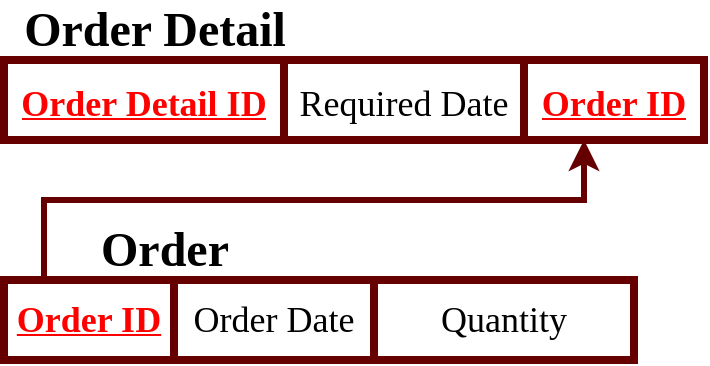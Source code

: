 <mxfile version="19.0.3" type="device"><diagram id="jSEapCUO8FHEQLfuhO35" name="1:1 Order"><mxGraphModel dx="868" dy="563" grid="1" gridSize="10" guides="1" tooltips="1" connect="1" arrows="1" fold="1" page="1" pageScale="1" pageWidth="850" pageHeight="1100" math="0" shadow="0"><root><mxCell id="0"/><mxCell id="1" parent="0"/><mxCell id="521JD_3CeRIxtGLDy2MM-1" value="" style="shape=table;startSize=0;container=1;collapsible=0;childLayout=tableLayout;fontFamily=Times New Roman;fontSize=18;fontColor=#000000;strokeWidth=4;strokeColor=#660000;" parent="1" vertex="1"><mxGeometry x="10" y="140" width="315" height="40" as="geometry"/></mxCell><mxCell id="521JD_3CeRIxtGLDy2MM-2" value="" style="shape=tableRow;horizontal=0;startSize=0;swimlaneHead=0;swimlaneBody=0;top=0;left=0;bottom=0;right=0;collapsible=0;dropTarget=0;fillColor=none;points=[[0,0.5],[1,0.5]];portConstraint=eastwest;fontFamily=Times New Roman;fontSize=18;fontColor=#000000;strokeWidth=2;" parent="521JD_3CeRIxtGLDy2MM-1" vertex="1"><mxGeometry width="315" height="40" as="geometry"/></mxCell><mxCell id="521JD_3CeRIxtGLDy2MM-3" value="&lt;b&gt;&lt;font color=&quot;#ff0000&quot; style=&quot;font-size: 18px;&quot;&gt;&lt;u style=&quot;&quot;&gt;Order ID&lt;/u&gt;&lt;/font&gt;&lt;/b&gt;" style="shape=partialRectangle;html=1;whiteSpace=wrap;connectable=0;overflow=hidden;fillColor=none;top=0;left=0;bottom=0;right=0;pointerEvents=1;fontFamily=Times New Roman;fontSize=18;fontColor=#000000;strokeWidth=2;" parent="521JD_3CeRIxtGLDy2MM-2" vertex="1"><mxGeometry width="85" height="40" as="geometry"><mxRectangle width="85" height="40" as="alternateBounds"/></mxGeometry></mxCell><mxCell id="521JD_3CeRIxtGLDy2MM-4" value="Order Date" style="shape=partialRectangle;html=1;whiteSpace=wrap;connectable=0;overflow=hidden;fillColor=none;top=0;left=0;bottom=0;right=0;pointerEvents=1;fontFamily=Times New Roman;fontSize=18;fontColor=#000000;strokeWidth=2;" parent="521JD_3CeRIxtGLDy2MM-2" vertex="1"><mxGeometry x="85" width="100" height="40" as="geometry"><mxRectangle width="100" height="40" as="alternateBounds"/></mxGeometry></mxCell><mxCell id="521JD_3CeRIxtGLDy2MM-5" value="Quantity" style="shape=partialRectangle;html=1;whiteSpace=wrap;connectable=0;overflow=hidden;fillColor=none;top=0;left=0;bottom=0;right=0;pointerEvents=1;fontFamily=Times New Roman;fontSize=18;fontColor=#000000;strokeWidth=2;" parent="521JD_3CeRIxtGLDy2MM-2" vertex="1"><mxGeometry x="185" width="130" height="40" as="geometry"><mxRectangle width="130" height="40" as="alternateBounds"/></mxGeometry></mxCell><mxCell id="521JD_3CeRIxtGLDy2MM-6" value="&lt;b&gt;&lt;font style=&quot;font-size: 24px;&quot;&gt;Order&lt;/font&gt;&lt;/b&gt;" style="text;html=1;align=center;verticalAlign=middle;resizable=0;points=[];autosize=1;strokeColor=none;fillColor=none;fontSize=18;fontFamily=Times New Roman;fontColor=#000000;" parent="1" vertex="1"><mxGeometry x="50" y="110" width="80" height="30" as="geometry"/></mxCell><mxCell id="521JD_3CeRIxtGLDy2MM-7" value="" style="shape=table;startSize=0;container=1;collapsible=0;childLayout=tableLayout;fontFamily=Times New Roman;fontSize=24;fontColor=#FF0000;strokeWidth=4;strokeColor=#660000;" parent="1" vertex="1"><mxGeometry x="10" y="30" width="350" height="40" as="geometry"/></mxCell><mxCell id="521JD_3CeRIxtGLDy2MM-8" value="" style="shape=tableRow;horizontal=0;startSize=0;swimlaneHead=0;swimlaneBody=0;top=0;left=0;bottom=0;right=0;collapsible=0;dropTarget=0;fillColor=none;points=[[0,0.5],[1,0.5]];portConstraint=eastwest;fontFamily=Times New Roman;fontSize=24;fontColor=#FF0000;strokeWidth=2;" parent="521JD_3CeRIxtGLDy2MM-7" vertex="1"><mxGeometry width="350" height="40" as="geometry"/></mxCell><mxCell id="521JD_3CeRIxtGLDy2MM-9" value="&lt;font style=&quot;font-size: 18px;&quot;&gt;&lt;b&gt;&lt;u&gt;Order Detail ID&lt;/u&gt;&lt;/b&gt;&lt;/font&gt;" style="shape=partialRectangle;html=1;whiteSpace=wrap;connectable=0;overflow=hidden;fillColor=none;top=0;left=0;bottom=0;right=0;pointerEvents=1;fontFamily=Times New Roman;fontSize=24;fontColor=#FF0000;strokeWidth=2;" parent="521JD_3CeRIxtGLDy2MM-8" vertex="1"><mxGeometry width="140" height="40" as="geometry"><mxRectangle width="140" height="40" as="alternateBounds"/></mxGeometry></mxCell><mxCell id="521JD_3CeRIxtGLDy2MM-10" value="&lt;span style=&quot;color: rgb(0, 0, 0); font-size: 18px;&quot;&gt;Required Date&lt;/span&gt;" style="shape=partialRectangle;html=1;whiteSpace=wrap;connectable=0;overflow=hidden;fillColor=none;top=0;left=0;bottom=0;right=0;pointerEvents=1;fontFamily=Times New Roman;fontSize=24;fontColor=#FF0000;strokeWidth=2;" parent="521JD_3CeRIxtGLDy2MM-8" vertex="1"><mxGeometry x="140" width="120" height="40" as="geometry"><mxRectangle width="120" height="40" as="alternateBounds"/></mxGeometry></mxCell><mxCell id="521JD_3CeRIxtGLDy2MM-12" value="&lt;b style=&quot;color: rgb(0, 0, 0); font-size: 18px;&quot;&gt;&lt;font color=&quot;#ff0000&quot;&gt;&lt;u&gt;Order ID&lt;/u&gt;&lt;/font&gt;&lt;/b&gt;" style="shape=partialRectangle;html=1;whiteSpace=wrap;connectable=0;overflow=hidden;fillColor=none;top=0;left=0;bottom=0;right=0;pointerEvents=1;fontFamily=Times New Roman;fontSize=24;fontColor=#FF0000;strokeWidth=2;" parent="521JD_3CeRIxtGLDy2MM-8" vertex="1"><mxGeometry x="260" width="90" height="40" as="geometry"><mxRectangle width="90" height="40" as="alternateBounds"/></mxGeometry></mxCell><mxCell id="521JD_3CeRIxtGLDy2MM-11" value="&lt;span style=&quot;font-size: 24px;&quot;&gt;&lt;b style=&quot;&quot;&gt;Order Detail&lt;/b&gt;&lt;/span&gt;" style="text;html=1;align=center;verticalAlign=middle;resizable=0;points=[];autosize=1;strokeColor=none;fillColor=none;fontSize=18;fontFamily=Times New Roman;fontColor=#000000;" parent="1" vertex="1"><mxGeometry x="10" width="150" height="30" as="geometry"/></mxCell><mxCell id="521JD_3CeRIxtGLDy2MM-13" style="edgeStyle=orthogonalEdgeStyle;rounded=0;orthogonalLoop=1;jettySize=auto;html=1;strokeWidth=3;strokeColor=#660000;" parent="1" source="521JD_3CeRIxtGLDy2MM-2" edge="1"><mxGeometry relative="1" as="geometry"><Array as="points"><mxPoint x="30" y="100"/><mxPoint x="300" y="100"/></Array><mxPoint x="300" y="70" as="targetPoint"/></mxGeometry></mxCell></root></mxGraphModel></diagram></mxfile>